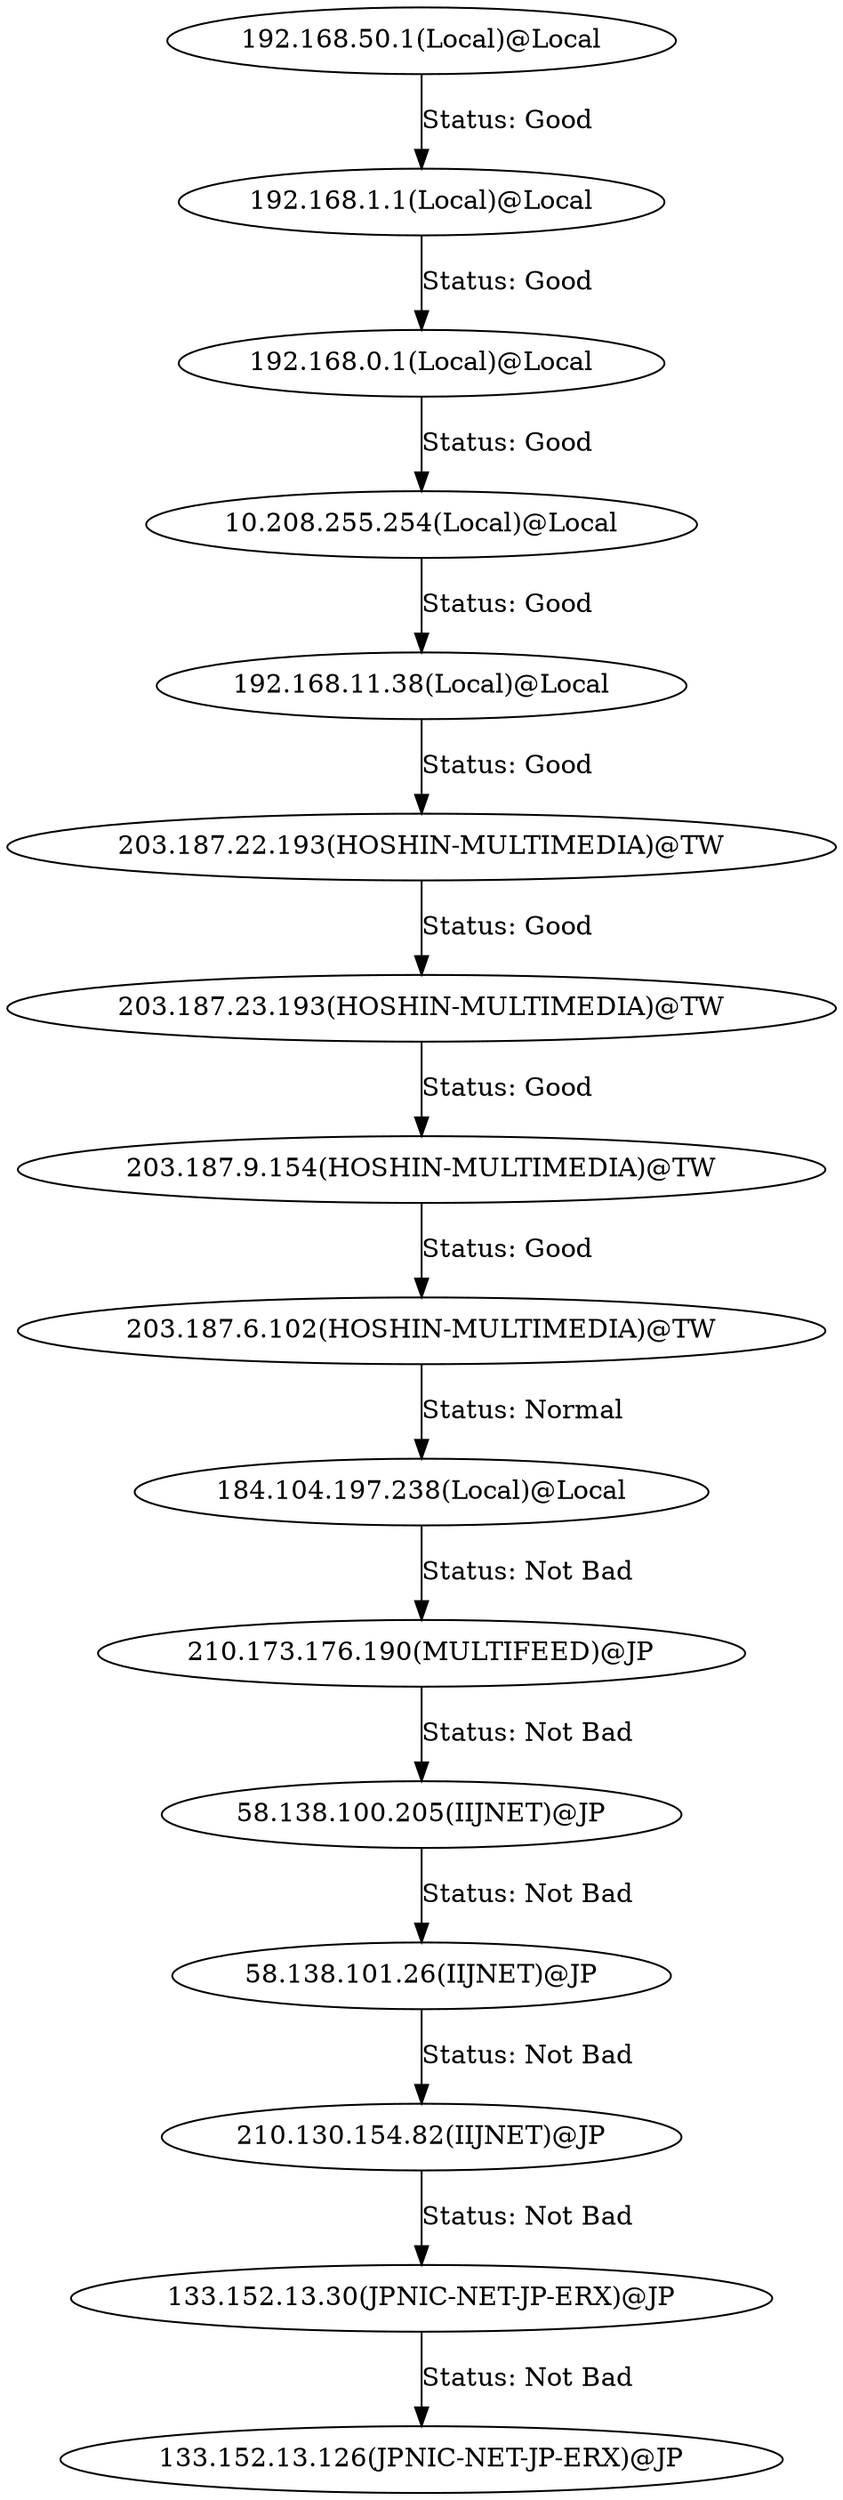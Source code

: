 // The traceroute graph
digraph {
	1 [label="192.168.50.1(Local)@Local"]
	2 [label="192.168.1.1(Local)@Local"]
	1 -> 2 [label="Status: Good"]
	3 [label="192.168.0.1(Local)@Local"]
	2 -> 3 [label="Status: Good"]
	4 [label="10.208.255.254(Local)@Local"]
	3 -> 4 [label="Status: Good"]
	5 [label="192.168.11.38(Local)@Local"]
	4 -> 5 [label="Status: Good"]
	6 [label="203.187.22.193(HOSHIN-MULTIMEDIA)@TW"]
	5 -> 6 [label="Status: Good"]
	7 [label="203.187.23.193(HOSHIN-MULTIMEDIA)@TW"]
	6 -> 7 [label="Status: Good"]
	8 [label="203.187.9.154(HOSHIN-MULTIMEDIA)@TW"]
	7 -> 8 [label="Status: Good"]
	9 [label="203.187.6.102(HOSHIN-MULTIMEDIA)@TW"]
	8 -> 9 [label="Status: Good"]
	10 [label="184.104.197.238(Local)@Local"]
	9 -> 10 [label="Status: Normal"]
	12 [label="210.173.176.190(MULTIFEED)@JP"]
	10 -> 12 [label="Status: Not Bad"]
	13 [label="58.138.100.205(IIJNET)@JP"]
	12 -> 13 [label="Status: Not Bad"]
	14 [label="58.138.101.26(IIJNET)@JP"]
	13 -> 14 [label="Status: Not Bad"]
	15 [label="210.130.154.82(IIJNET)@JP"]
	14 -> 15 [label="Status: Not Bad"]
	16 [label="133.152.13.30(JPNIC-NET-JP-ERX)@JP"]
	15 -> 16 [label="Status: Not Bad"]
	17 [label="133.152.13.126(JPNIC-NET-JP-ERX)@JP"]
	16 -> 17 [label="Status: Not Bad"]
}
